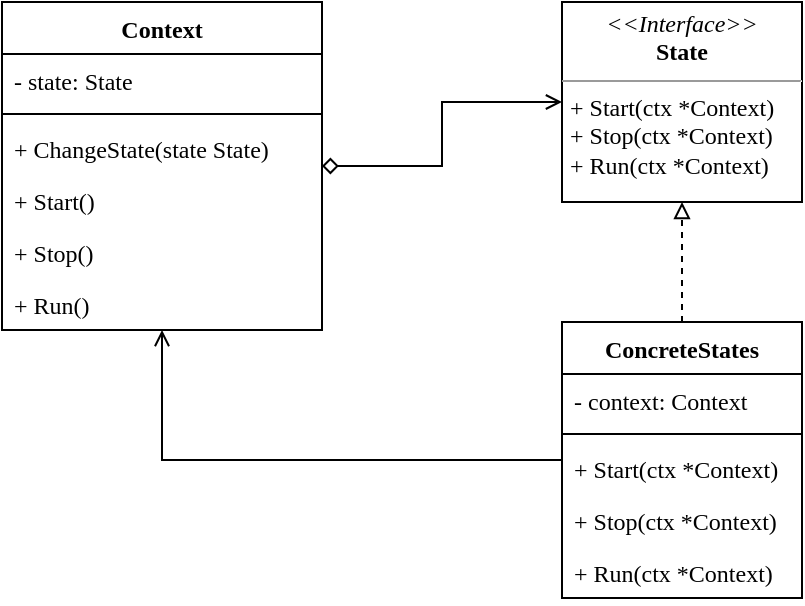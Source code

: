 <mxfile version="20.8.16" type="device"><diagram name="第 1 页" id="iMpJqbygtP9SJHHNnWOO"><mxGraphModel dx="612" dy="610" grid="1" gridSize="10" guides="1" tooltips="1" connect="1" arrows="1" fold="1" page="1" pageScale="1" pageWidth="827" pageHeight="1169" math="0" shadow="0"><root><mxCell id="0"/><mxCell id="1" parent="0"/><mxCell id="RNfCBJz1XSu5dIHoXNG8-1" value="&lt;p style=&quot;margin:0px;margin-top:4px;text-align:center;&quot;&gt;&lt;i&gt;&amp;lt;&amp;lt;Interface&amp;gt;&amp;gt;&lt;/i&gt;&lt;br&gt;&lt;b&gt;State&lt;/b&gt;&lt;/p&gt;&lt;hr size=&quot;1&quot;&gt;&lt;p style=&quot;margin:0px;margin-left:4px;&quot;&gt;+ Start(ctx *Context)&lt;br&gt;&lt;/p&gt;&lt;p style=&quot;margin:0px;margin-left:4px;&quot;&gt;+ Stop(ctx *Context)&lt;/p&gt;&lt;p style=&quot;margin:0px;margin-left:4px;&quot;&gt;+ Run(ctx *Context)&lt;/p&gt;" style="verticalAlign=top;align=left;overflow=fill;fontSize=12;fontFamily=Times New Roman;html=1;" vertex="1" parent="1"><mxGeometry x="360" y="80" width="120" height="100" as="geometry"/></mxCell><mxCell id="RNfCBJz1XSu5dIHoXNG8-10" style="edgeStyle=orthogonalEdgeStyle;rounded=0;orthogonalLoop=1;jettySize=auto;html=1;fontFamily=Times New Roman;endArrow=open;endFill=0;startArrow=diamond;startFill=0;" edge="1" parent="1" source="RNfCBJz1XSu5dIHoXNG8-6" target="RNfCBJz1XSu5dIHoXNG8-1"><mxGeometry relative="1" as="geometry"/></mxCell><mxCell id="RNfCBJz1XSu5dIHoXNG8-6" value="Context" style="swimlane;fontStyle=1;align=center;verticalAlign=top;childLayout=stackLayout;horizontal=1;startSize=26;horizontalStack=0;resizeParent=1;resizeParentMax=0;resizeLast=0;collapsible=1;marginBottom=0;fontFamily=Times New Roman;" vertex="1" parent="1"><mxGeometry x="80" y="80" width="160" height="164" as="geometry"/></mxCell><mxCell id="RNfCBJz1XSu5dIHoXNG8-7" value="- state: State" style="text;strokeColor=none;fillColor=none;align=left;verticalAlign=top;spacingLeft=4;spacingRight=4;overflow=hidden;rotatable=0;points=[[0,0.5],[1,0.5]];portConstraint=eastwest;fontFamily=Times New Roman;" vertex="1" parent="RNfCBJz1XSu5dIHoXNG8-6"><mxGeometry y="26" width="160" height="26" as="geometry"/></mxCell><mxCell id="RNfCBJz1XSu5dIHoXNG8-8" value="" style="line;strokeWidth=1;fillColor=none;align=left;verticalAlign=middle;spacingTop=-1;spacingLeft=3;spacingRight=3;rotatable=0;labelPosition=right;points=[];portConstraint=eastwest;strokeColor=inherit;fontFamily=Times New Roman;" vertex="1" parent="RNfCBJz1XSu5dIHoXNG8-6"><mxGeometry y="52" width="160" height="8" as="geometry"/></mxCell><mxCell id="RNfCBJz1XSu5dIHoXNG8-9" value="+ ChangeState(state State)" style="text;strokeColor=none;fillColor=none;align=left;verticalAlign=top;spacingLeft=4;spacingRight=4;overflow=hidden;rotatable=0;points=[[0,0.5],[1,0.5]];portConstraint=eastwest;fontFamily=Times New Roman;" vertex="1" parent="RNfCBJz1XSu5dIHoXNG8-6"><mxGeometry y="60" width="160" height="26" as="geometry"/></mxCell><mxCell id="RNfCBJz1XSu5dIHoXNG8-17" value="+ Start()" style="text;strokeColor=none;fillColor=none;align=left;verticalAlign=top;spacingLeft=4;spacingRight=4;overflow=hidden;rotatable=0;points=[[0,0.5],[1,0.5]];portConstraint=eastwest;fontFamily=Times New Roman;" vertex="1" parent="RNfCBJz1XSu5dIHoXNG8-6"><mxGeometry y="86" width="160" height="26" as="geometry"/></mxCell><mxCell id="RNfCBJz1XSu5dIHoXNG8-20" value="+ Stop()" style="text;strokeColor=none;fillColor=none;align=left;verticalAlign=top;spacingLeft=4;spacingRight=4;overflow=hidden;rotatable=0;points=[[0,0.5],[1,0.5]];portConstraint=eastwest;fontFamily=Times New Roman;" vertex="1" parent="RNfCBJz1XSu5dIHoXNG8-6"><mxGeometry y="112" width="160" height="26" as="geometry"/></mxCell><mxCell id="RNfCBJz1XSu5dIHoXNG8-21" value="+ Run()" style="text;strokeColor=none;fillColor=none;align=left;verticalAlign=top;spacingLeft=4;spacingRight=4;overflow=hidden;rotatable=0;points=[[0,0.5],[1,0.5]];portConstraint=eastwest;fontFamily=Times New Roman;" vertex="1" parent="RNfCBJz1XSu5dIHoXNG8-6"><mxGeometry y="138" width="160" height="26" as="geometry"/></mxCell><mxCell id="RNfCBJz1XSu5dIHoXNG8-15" style="edgeStyle=orthogonalEdgeStyle;rounded=0;orthogonalLoop=1;jettySize=auto;html=1;exitX=0.5;exitY=0;exitDx=0;exitDy=0;fontFamily=Times New Roman;startArrow=none;startFill=0;endArrow=block;endFill=0;dashed=1;" edge="1" parent="1" source="RNfCBJz1XSu5dIHoXNG8-11" target="RNfCBJz1XSu5dIHoXNG8-1"><mxGeometry relative="1" as="geometry"/></mxCell><mxCell id="RNfCBJz1XSu5dIHoXNG8-16" style="edgeStyle=orthogonalEdgeStyle;rounded=0;orthogonalLoop=1;jettySize=auto;html=1;fontFamily=Times New Roman;startArrow=none;startFill=0;endArrow=open;endFill=0;" edge="1" parent="1" source="RNfCBJz1XSu5dIHoXNG8-11" target="RNfCBJz1XSu5dIHoXNG8-6"><mxGeometry relative="1" as="geometry"><Array as="points"><mxPoint x="160" y="309"/></Array></mxGeometry></mxCell><mxCell id="RNfCBJz1XSu5dIHoXNG8-11" value="ConcreteStates" style="swimlane;fontStyle=1;align=center;verticalAlign=top;childLayout=stackLayout;horizontal=1;startSize=26;horizontalStack=0;resizeParent=1;resizeParentMax=0;resizeLast=0;collapsible=1;marginBottom=0;fontFamily=Times New Roman;" vertex="1" parent="1"><mxGeometry x="360" y="240" width="120" height="138" as="geometry"/></mxCell><mxCell id="RNfCBJz1XSu5dIHoXNG8-12" value="- context: Context" style="text;strokeColor=none;fillColor=none;align=left;verticalAlign=top;spacingLeft=4;spacingRight=4;overflow=hidden;rotatable=0;points=[[0,0.5],[1,0.5]];portConstraint=eastwest;fontFamily=Times New Roman;" vertex="1" parent="RNfCBJz1XSu5dIHoXNG8-11"><mxGeometry y="26" width="120" height="26" as="geometry"/></mxCell><mxCell id="RNfCBJz1XSu5dIHoXNG8-13" value="" style="line;strokeWidth=1;fillColor=none;align=left;verticalAlign=middle;spacingTop=-1;spacingLeft=3;spacingRight=3;rotatable=0;labelPosition=right;points=[];portConstraint=eastwest;strokeColor=inherit;fontFamily=Times New Roman;" vertex="1" parent="RNfCBJz1XSu5dIHoXNG8-11"><mxGeometry y="52" width="120" height="8" as="geometry"/></mxCell><mxCell id="RNfCBJz1XSu5dIHoXNG8-14" value="+ Start(ctx *Context)" style="text;strokeColor=none;fillColor=none;align=left;verticalAlign=top;spacingLeft=4;spacingRight=4;overflow=hidden;rotatable=0;points=[[0,0.5],[1,0.5]];portConstraint=eastwest;fontFamily=Times New Roman;" vertex="1" parent="RNfCBJz1XSu5dIHoXNG8-11"><mxGeometry y="60" width="120" height="26" as="geometry"/></mxCell><mxCell id="RNfCBJz1XSu5dIHoXNG8-18" value="+ Stop(ctx *Context)" style="text;strokeColor=none;fillColor=none;align=left;verticalAlign=top;spacingLeft=4;spacingRight=4;overflow=hidden;rotatable=0;points=[[0,0.5],[1,0.5]];portConstraint=eastwest;fontFamily=Times New Roman;" vertex="1" parent="RNfCBJz1XSu5dIHoXNG8-11"><mxGeometry y="86" width="120" height="26" as="geometry"/></mxCell><mxCell id="RNfCBJz1XSu5dIHoXNG8-19" value="+ Run(ctx *Context)" style="text;strokeColor=none;fillColor=none;align=left;verticalAlign=top;spacingLeft=4;spacingRight=4;overflow=hidden;rotatable=0;points=[[0,0.5],[1,0.5]];portConstraint=eastwest;fontFamily=Times New Roman;" vertex="1" parent="RNfCBJz1XSu5dIHoXNG8-11"><mxGeometry y="112" width="120" height="26" as="geometry"/></mxCell></root></mxGraphModel></diagram></mxfile>
